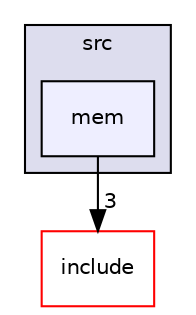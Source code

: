 digraph "src/mem" {
  compound=true
  node [ fontsize="10", fontname="Helvetica"];
  edge [ labelfontsize="10", labelfontname="Helvetica"];
  subgraph clusterdir_68267d1309a1af8e8297ef4c3efbcdba {
    graph [ bgcolor="#ddddee", pencolor="black", label="src" fontname="Helvetica", fontsize="10", URL="dir_68267d1309a1af8e8297ef4c3efbcdba.html"]
  dir_622d6f97fa5c1d8a93db70ff15b3a1df [shape=box, label="mem", style="filled", fillcolor="#eeeeff", pencolor="black", URL="dir_622d6f97fa5c1d8a93db70ff15b3a1df.html"];
  }
  dir_b0856f6b0d80ccb263b2f415c91f9e17 [shape=box label="include" fillcolor="white" style="filled" color="red" URL="dir_b0856f6b0d80ccb263b2f415c91f9e17.html"];
  dir_622d6f97fa5c1d8a93db70ff15b3a1df->dir_b0856f6b0d80ccb263b2f415c91f9e17 [headlabel="3", labeldistance=1.5 headhref="dir_000004_000002.html"];
}
